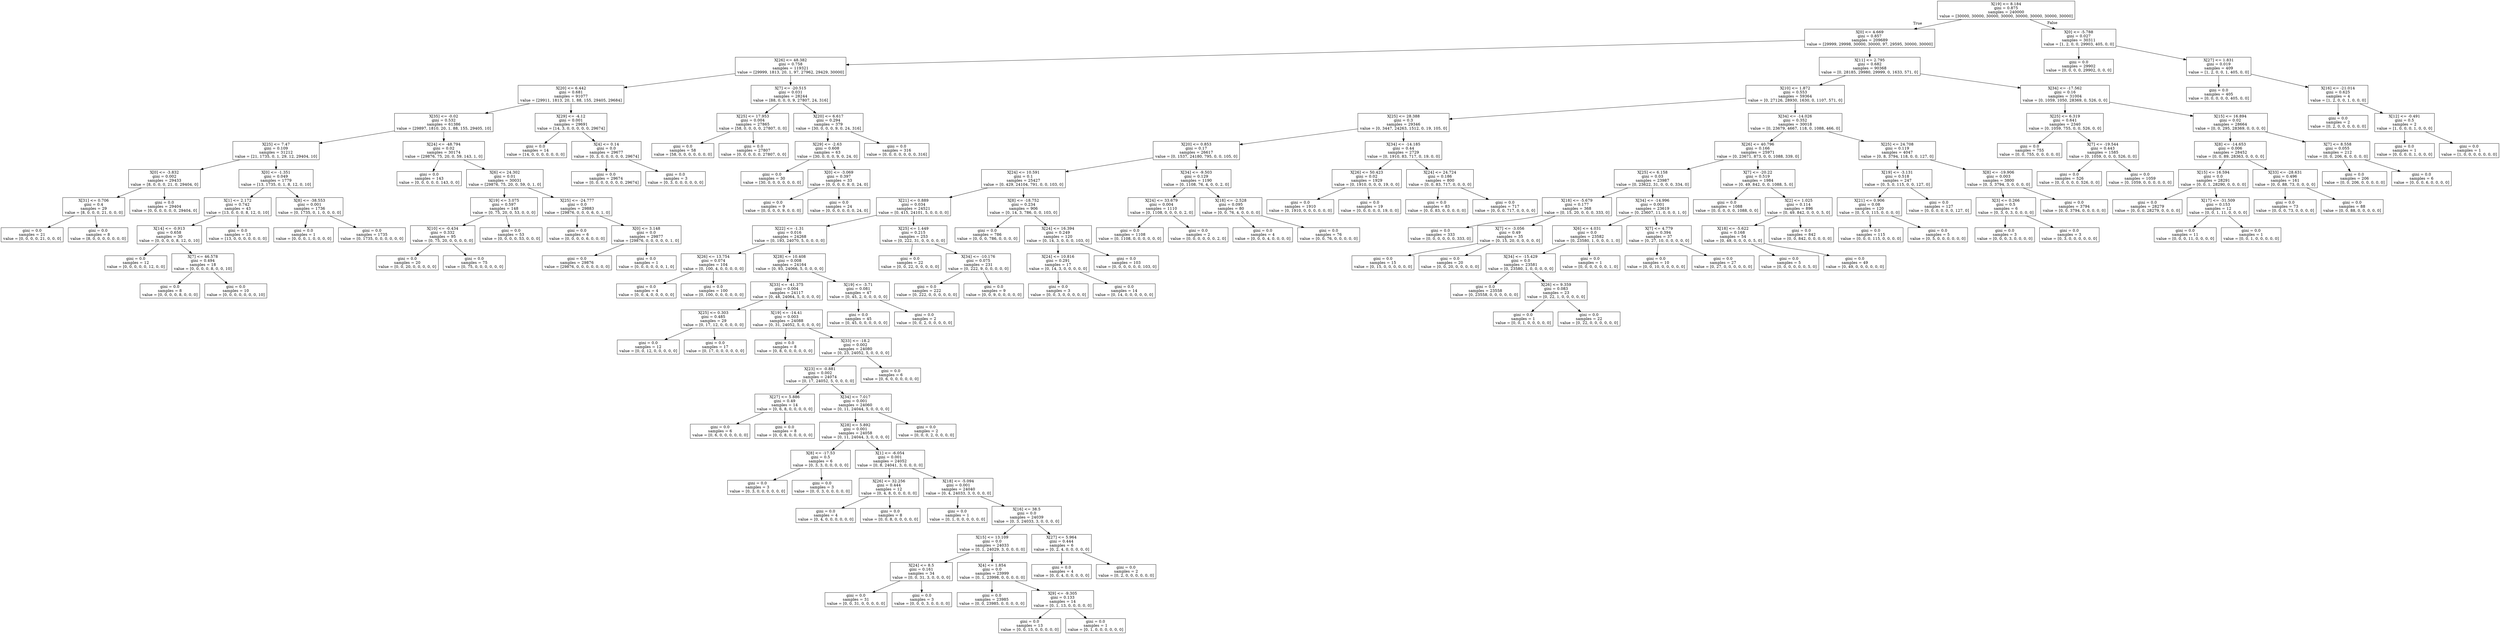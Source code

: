 digraph Tree {
node [shape=box] ;
0 [label="X[19] <= 8.184\ngini = 0.875\nsamples = 240000\nvalue = [30000, 30000, 30000, 30000, 30000, 30000, 30000, 30000]"] ;
1 [label="X[0] <= 4.669\ngini = 0.857\nsamples = 209689\nvalue = [29999, 29998, 30000, 30000, 97, 29595, 30000, 30000]"] ;
0 -> 1 [labeldistance=2.5, labelangle=45, headlabel="True"] ;
2 [label="X[26] <= 48.382\ngini = 0.758\nsamples = 119321\nvalue = [29999, 1813, 20, 1, 97, 27962, 29429, 30000]"] ;
1 -> 2 ;
3 [label="X[20] <= 6.442\ngini = 0.681\nsamples = 91077\nvalue = [29911, 1813, 20, 1, 88, 155, 29405, 29684]"] ;
2 -> 3 ;
4 [label="X[35] <= -0.02\ngini = 0.532\nsamples = 61386\nvalue = [29897, 1810, 20, 1, 88, 155, 29405, 10]"] ;
3 -> 4 ;
5 [label="X[25] <= 7.47\ngini = 0.109\nsamples = 31212\nvalue = [21, 1735, 0, 1, 29, 12, 29404, 10]"] ;
4 -> 5 ;
6 [label="X[0] <= -3.832\ngini = 0.002\nsamples = 29433\nvalue = [8, 0, 0, 0, 21, 0, 29404, 0]"] ;
5 -> 6 ;
7 [label="X[31] <= 0.706\ngini = 0.4\nsamples = 29\nvalue = [8, 0, 0, 0, 21, 0, 0, 0]"] ;
6 -> 7 ;
8 [label="gini = 0.0\nsamples = 21\nvalue = [0, 0, 0, 0, 21, 0, 0, 0]"] ;
7 -> 8 ;
9 [label="gini = 0.0\nsamples = 8\nvalue = [8, 0, 0, 0, 0, 0, 0, 0]"] ;
7 -> 9 ;
10 [label="gini = 0.0\nsamples = 29404\nvalue = [0, 0, 0, 0, 0, 0, 29404, 0]"] ;
6 -> 10 ;
11 [label="X[0] <= -1.351\ngini = 0.049\nsamples = 1779\nvalue = [13, 1735, 0, 1, 8, 12, 0, 10]"] ;
5 -> 11 ;
12 [label="X[1] <= 2.172\ngini = 0.742\nsamples = 43\nvalue = [13, 0, 0, 0, 8, 12, 0, 10]"] ;
11 -> 12 ;
13 [label="X[14] <= -0.913\ngini = 0.658\nsamples = 30\nvalue = [0, 0, 0, 0, 8, 12, 0, 10]"] ;
12 -> 13 ;
14 [label="gini = 0.0\nsamples = 12\nvalue = [0, 0, 0, 0, 0, 12, 0, 0]"] ;
13 -> 14 ;
15 [label="X[7] <= 46.578\ngini = 0.494\nsamples = 18\nvalue = [0, 0, 0, 0, 8, 0, 0, 10]"] ;
13 -> 15 ;
16 [label="gini = 0.0\nsamples = 8\nvalue = [0, 0, 0, 0, 8, 0, 0, 0]"] ;
15 -> 16 ;
17 [label="gini = 0.0\nsamples = 10\nvalue = [0, 0, 0, 0, 0, 0, 0, 10]"] ;
15 -> 17 ;
18 [label="gini = 0.0\nsamples = 13\nvalue = [13, 0, 0, 0, 0, 0, 0, 0]"] ;
12 -> 18 ;
19 [label="X[8] <= -38.553\ngini = 0.001\nsamples = 1736\nvalue = [0, 1735, 0, 1, 0, 0, 0, 0]"] ;
11 -> 19 ;
20 [label="gini = 0.0\nsamples = 1\nvalue = [0, 0, 0, 1, 0, 0, 0, 0]"] ;
19 -> 20 ;
21 [label="gini = 0.0\nsamples = 1735\nvalue = [0, 1735, 0, 0, 0, 0, 0, 0]"] ;
19 -> 21 ;
22 [label="X[24] <= -48.794\ngini = 0.02\nsamples = 30174\nvalue = [29876, 75, 20, 0, 59, 143, 1, 0]"] ;
4 -> 22 ;
23 [label="gini = 0.0\nsamples = 143\nvalue = [0, 0, 0, 0, 0, 143, 0, 0]"] ;
22 -> 23 ;
24 [label="X[6] <= 24.302\ngini = 0.01\nsamples = 30031\nvalue = [29876, 75, 20, 0, 59, 0, 1, 0]"] ;
22 -> 24 ;
25 [label="X[19] <= 3.075\ngini = 0.597\nsamples = 148\nvalue = [0, 75, 20, 0, 53, 0, 0, 0]"] ;
24 -> 25 ;
26 [label="X[10] <= -0.434\ngini = 0.332\nsamples = 95\nvalue = [0, 75, 20, 0, 0, 0, 0, 0]"] ;
25 -> 26 ;
27 [label="gini = 0.0\nsamples = 20\nvalue = [0, 0, 20, 0, 0, 0, 0, 0]"] ;
26 -> 27 ;
28 [label="gini = 0.0\nsamples = 75\nvalue = [0, 75, 0, 0, 0, 0, 0, 0]"] ;
26 -> 28 ;
29 [label="gini = 0.0\nsamples = 53\nvalue = [0, 0, 0, 0, 53, 0, 0, 0]"] ;
25 -> 29 ;
30 [label="X[25] <= -24.777\ngini = 0.0\nsamples = 29883\nvalue = [29876, 0, 0, 0, 6, 0, 1, 0]"] ;
24 -> 30 ;
31 [label="gini = 0.0\nsamples = 6\nvalue = [0, 0, 0, 0, 6, 0, 0, 0]"] ;
30 -> 31 ;
32 [label="X[0] <= 3.148\ngini = 0.0\nsamples = 29877\nvalue = [29876, 0, 0, 0, 0, 0, 1, 0]"] ;
30 -> 32 ;
33 [label="gini = 0.0\nsamples = 29876\nvalue = [29876, 0, 0, 0, 0, 0, 0, 0]"] ;
32 -> 33 ;
34 [label="gini = 0.0\nsamples = 1\nvalue = [0, 0, 0, 0, 0, 0, 1, 0]"] ;
32 -> 34 ;
35 [label="X[29] <= -4.12\ngini = 0.001\nsamples = 29691\nvalue = [14, 3, 0, 0, 0, 0, 0, 29674]"] ;
3 -> 35 ;
36 [label="gini = 0.0\nsamples = 14\nvalue = [14, 0, 0, 0, 0, 0, 0, 0]"] ;
35 -> 36 ;
37 [label="X[4] <= 0.14\ngini = 0.0\nsamples = 29677\nvalue = [0, 3, 0, 0, 0, 0, 0, 29674]"] ;
35 -> 37 ;
38 [label="gini = 0.0\nsamples = 29674\nvalue = [0, 0, 0, 0, 0, 0, 0, 29674]"] ;
37 -> 38 ;
39 [label="gini = 0.0\nsamples = 3\nvalue = [0, 3, 0, 0, 0, 0, 0, 0]"] ;
37 -> 39 ;
40 [label="X[7] <= -20.515\ngini = 0.031\nsamples = 28244\nvalue = [88, 0, 0, 0, 9, 27807, 24, 316]"] ;
2 -> 40 ;
41 [label="X[25] <= 17.953\ngini = 0.004\nsamples = 27865\nvalue = [58, 0, 0, 0, 0, 27807, 0, 0]"] ;
40 -> 41 ;
42 [label="gini = 0.0\nsamples = 58\nvalue = [58, 0, 0, 0, 0, 0, 0, 0]"] ;
41 -> 42 ;
43 [label="gini = 0.0\nsamples = 27807\nvalue = [0, 0, 0, 0, 0, 27807, 0, 0]"] ;
41 -> 43 ;
44 [label="X[20] <= 6.617\ngini = 0.294\nsamples = 379\nvalue = [30, 0, 0, 0, 9, 0, 24, 316]"] ;
40 -> 44 ;
45 [label="X[29] <= -2.63\ngini = 0.608\nsamples = 63\nvalue = [30, 0, 0, 0, 9, 0, 24, 0]"] ;
44 -> 45 ;
46 [label="gini = 0.0\nsamples = 30\nvalue = [30, 0, 0, 0, 0, 0, 0, 0]"] ;
45 -> 46 ;
47 [label="X[0] <= -3.069\ngini = 0.397\nsamples = 33\nvalue = [0, 0, 0, 0, 9, 0, 24, 0]"] ;
45 -> 47 ;
48 [label="gini = 0.0\nsamples = 9\nvalue = [0, 0, 0, 0, 9, 0, 0, 0]"] ;
47 -> 48 ;
49 [label="gini = 0.0\nsamples = 24\nvalue = [0, 0, 0, 0, 0, 0, 24, 0]"] ;
47 -> 49 ;
50 [label="gini = 0.0\nsamples = 316\nvalue = [0, 0, 0, 0, 0, 0, 0, 316]"] ;
44 -> 50 ;
51 [label="X[11] <= 2.795\ngini = 0.682\nsamples = 90368\nvalue = [0, 28185, 29980, 29999, 0, 1633, 571, 0]"] ;
1 -> 51 ;
52 [label="X[10] <= 1.872\ngini = 0.553\nsamples = 59364\nvalue = [0, 27126, 28930, 1630, 0, 1107, 571, 0]"] ;
51 -> 52 ;
53 [label="X[25] <= 28.388\ngini = 0.3\nsamples = 29346\nvalue = [0, 3447, 24263, 1512, 0, 19, 105, 0]"] ;
52 -> 53 ;
54 [label="X[20] <= 0.853\ngini = 0.17\nsamples = 26617\nvalue = [0, 1537, 24180, 795, 0, 0, 105, 0]"] ;
53 -> 54 ;
55 [label="X[24] <= 10.591\ngini = 0.1\nsamples = 25427\nvalue = [0, 429, 24104, 791, 0, 0, 103, 0]"] ;
54 -> 55 ;
56 [label="X[21] <= 0.889\ngini = 0.034\nsamples = 24521\nvalue = [0, 415, 24101, 5, 0, 0, 0, 0]"] ;
55 -> 56 ;
57 [label="X[22] <= -1.31\ngini = 0.016\nsamples = 24268\nvalue = [0, 193, 24070, 5, 0, 0, 0, 0]"] ;
56 -> 57 ;
58 [label="X[26] <= 13.754\ngini = 0.074\nsamples = 104\nvalue = [0, 100, 4, 0, 0, 0, 0, 0]"] ;
57 -> 58 ;
59 [label="gini = 0.0\nsamples = 4\nvalue = [0, 0, 4, 0, 0, 0, 0, 0]"] ;
58 -> 59 ;
60 [label="gini = 0.0\nsamples = 100\nvalue = [0, 100, 0, 0, 0, 0, 0, 0]"] ;
58 -> 60 ;
61 [label="X[28] <= 10.408\ngini = 0.008\nsamples = 24164\nvalue = [0, 93, 24066, 5, 0, 0, 0, 0]"] ;
57 -> 61 ;
62 [label="X[33] <= -41.375\ngini = 0.004\nsamples = 24117\nvalue = [0, 48, 24064, 5, 0, 0, 0, 0]"] ;
61 -> 62 ;
63 [label="X[25] <= 0.303\ngini = 0.485\nsamples = 29\nvalue = [0, 17, 12, 0, 0, 0, 0, 0]"] ;
62 -> 63 ;
64 [label="gini = 0.0\nsamples = 12\nvalue = [0, 0, 12, 0, 0, 0, 0, 0]"] ;
63 -> 64 ;
65 [label="gini = 0.0\nsamples = 17\nvalue = [0, 17, 0, 0, 0, 0, 0, 0]"] ;
63 -> 65 ;
66 [label="X[19] <= -14.41\ngini = 0.003\nsamples = 24088\nvalue = [0, 31, 24052, 5, 0, 0, 0, 0]"] ;
62 -> 66 ;
67 [label="gini = 0.0\nsamples = 8\nvalue = [0, 8, 0, 0, 0, 0, 0, 0]"] ;
66 -> 67 ;
68 [label="X[33] <= -18.2\ngini = 0.002\nsamples = 24080\nvalue = [0, 23, 24052, 5, 0, 0, 0, 0]"] ;
66 -> 68 ;
69 [label="X[23] <= -0.881\ngini = 0.002\nsamples = 24074\nvalue = [0, 17, 24052, 5, 0, 0, 0, 0]"] ;
68 -> 69 ;
70 [label="X[27] <= 5.886\ngini = 0.49\nsamples = 14\nvalue = [0, 6, 8, 0, 0, 0, 0, 0]"] ;
69 -> 70 ;
71 [label="gini = 0.0\nsamples = 6\nvalue = [0, 6, 0, 0, 0, 0, 0, 0]"] ;
70 -> 71 ;
72 [label="gini = 0.0\nsamples = 8\nvalue = [0, 0, 8, 0, 0, 0, 0, 0]"] ;
70 -> 72 ;
73 [label="X[34] <= 7.017\ngini = 0.001\nsamples = 24060\nvalue = [0, 11, 24044, 5, 0, 0, 0, 0]"] ;
69 -> 73 ;
74 [label="X[28] <= 5.892\ngini = 0.001\nsamples = 24058\nvalue = [0, 11, 24044, 3, 0, 0, 0, 0]"] ;
73 -> 74 ;
75 [label="X[8] <= -17.53\ngini = 0.5\nsamples = 6\nvalue = [0, 3, 3, 0, 0, 0, 0, 0]"] ;
74 -> 75 ;
76 [label="gini = 0.0\nsamples = 3\nvalue = [0, 3, 0, 0, 0, 0, 0, 0]"] ;
75 -> 76 ;
77 [label="gini = 0.0\nsamples = 3\nvalue = [0, 0, 3, 0, 0, 0, 0, 0]"] ;
75 -> 77 ;
78 [label="X[1] <= -6.054\ngini = 0.001\nsamples = 24052\nvalue = [0, 8, 24041, 3, 0, 0, 0, 0]"] ;
74 -> 78 ;
79 [label="X[26] <= 32.256\ngini = 0.444\nsamples = 12\nvalue = [0, 4, 8, 0, 0, 0, 0, 0]"] ;
78 -> 79 ;
80 [label="gini = 0.0\nsamples = 4\nvalue = [0, 4, 0, 0, 0, 0, 0, 0]"] ;
79 -> 80 ;
81 [label="gini = 0.0\nsamples = 8\nvalue = [0, 0, 8, 0, 0, 0, 0, 0]"] ;
79 -> 81 ;
82 [label="X[18] <= -5.094\ngini = 0.001\nsamples = 24040\nvalue = [0, 4, 24033, 3, 0, 0, 0, 0]"] ;
78 -> 82 ;
83 [label="gini = 0.0\nsamples = 1\nvalue = [0, 1, 0, 0, 0, 0, 0, 0]"] ;
82 -> 83 ;
84 [label="X[16] <= 38.5\ngini = 0.0\nsamples = 24039\nvalue = [0, 3, 24033, 3, 0, 0, 0, 0]"] ;
82 -> 84 ;
85 [label="X[15] <= 13.109\ngini = 0.0\nsamples = 24033\nvalue = [0, 1, 24029, 3, 0, 0, 0, 0]"] ;
84 -> 85 ;
86 [label="X[24] <= 8.5\ngini = 0.161\nsamples = 34\nvalue = [0, 0, 31, 3, 0, 0, 0, 0]"] ;
85 -> 86 ;
87 [label="gini = 0.0\nsamples = 31\nvalue = [0, 0, 31, 0, 0, 0, 0, 0]"] ;
86 -> 87 ;
88 [label="gini = 0.0\nsamples = 3\nvalue = [0, 0, 0, 3, 0, 0, 0, 0]"] ;
86 -> 88 ;
89 [label="X[4] <= 1.854\ngini = 0.0\nsamples = 23999\nvalue = [0, 1, 23998, 0, 0, 0, 0, 0]"] ;
85 -> 89 ;
90 [label="gini = 0.0\nsamples = 23985\nvalue = [0, 0, 23985, 0, 0, 0, 0, 0]"] ;
89 -> 90 ;
91 [label="X[9] <= -9.305\ngini = 0.133\nsamples = 14\nvalue = [0, 1, 13, 0, 0, 0, 0, 0]"] ;
89 -> 91 ;
92 [label="gini = 0.0\nsamples = 13\nvalue = [0, 0, 13, 0, 0, 0, 0, 0]"] ;
91 -> 92 ;
93 [label="gini = 0.0\nsamples = 1\nvalue = [0, 1, 0, 0, 0, 0, 0, 0]"] ;
91 -> 93 ;
94 [label="X[27] <= 5.964\ngini = 0.444\nsamples = 6\nvalue = [0, 2, 4, 0, 0, 0, 0, 0]"] ;
84 -> 94 ;
95 [label="gini = 0.0\nsamples = 4\nvalue = [0, 0, 4, 0, 0, 0, 0, 0]"] ;
94 -> 95 ;
96 [label="gini = 0.0\nsamples = 2\nvalue = [0, 2, 0, 0, 0, 0, 0, 0]"] ;
94 -> 96 ;
97 [label="gini = 0.0\nsamples = 2\nvalue = [0, 0, 0, 2, 0, 0, 0, 0]"] ;
73 -> 97 ;
98 [label="gini = 0.0\nsamples = 6\nvalue = [0, 6, 0, 0, 0, 0, 0, 0]"] ;
68 -> 98 ;
99 [label="X[19] <= -3.71\ngini = 0.081\nsamples = 47\nvalue = [0, 45, 2, 0, 0, 0, 0, 0]"] ;
61 -> 99 ;
100 [label="gini = 0.0\nsamples = 45\nvalue = [0, 45, 0, 0, 0, 0, 0, 0]"] ;
99 -> 100 ;
101 [label="gini = 0.0\nsamples = 2\nvalue = [0, 0, 2, 0, 0, 0, 0, 0]"] ;
99 -> 101 ;
102 [label="X[25] <= 1.449\ngini = 0.215\nsamples = 253\nvalue = [0, 222, 31, 0, 0, 0, 0, 0]"] ;
56 -> 102 ;
103 [label="gini = 0.0\nsamples = 22\nvalue = [0, 0, 22, 0, 0, 0, 0, 0]"] ;
102 -> 103 ;
104 [label="X[34] <= -10.176\ngini = 0.075\nsamples = 231\nvalue = [0, 222, 9, 0, 0, 0, 0, 0]"] ;
102 -> 104 ;
105 [label="gini = 0.0\nsamples = 222\nvalue = [0, 222, 0, 0, 0, 0, 0, 0]"] ;
104 -> 105 ;
106 [label="gini = 0.0\nsamples = 9\nvalue = [0, 0, 9, 0, 0, 0, 0, 0]"] ;
104 -> 106 ;
107 [label="X[8] <= -18.752\ngini = 0.234\nsamples = 906\nvalue = [0, 14, 3, 786, 0, 0, 103, 0]"] ;
55 -> 107 ;
108 [label="gini = 0.0\nsamples = 786\nvalue = [0, 0, 0, 786, 0, 0, 0, 0]"] ;
107 -> 108 ;
109 [label="X[24] <= 16.394\ngini = 0.249\nsamples = 120\nvalue = [0, 14, 3, 0, 0, 0, 103, 0]"] ;
107 -> 109 ;
110 [label="X[24] <= 10.816\ngini = 0.291\nsamples = 17\nvalue = [0, 14, 3, 0, 0, 0, 0, 0]"] ;
109 -> 110 ;
111 [label="gini = 0.0\nsamples = 3\nvalue = [0, 0, 3, 0, 0, 0, 0, 0]"] ;
110 -> 111 ;
112 [label="gini = 0.0\nsamples = 14\nvalue = [0, 14, 0, 0, 0, 0, 0, 0]"] ;
110 -> 112 ;
113 [label="gini = 0.0\nsamples = 103\nvalue = [0, 0, 0, 0, 0, 0, 103, 0]"] ;
109 -> 113 ;
114 [label="X[34] <= -9.503\ngini = 0.129\nsamples = 1190\nvalue = [0, 1108, 76, 4, 0, 0, 2, 0]"] ;
54 -> 114 ;
115 [label="X[24] <= 33.679\ngini = 0.004\nsamples = 1110\nvalue = [0, 1108, 0, 0, 0, 0, 2, 0]"] ;
114 -> 115 ;
116 [label="gini = 0.0\nsamples = 1108\nvalue = [0, 1108, 0, 0, 0, 0, 0, 0]"] ;
115 -> 116 ;
117 [label="gini = 0.0\nsamples = 2\nvalue = [0, 0, 0, 0, 0, 0, 2, 0]"] ;
115 -> 117 ;
118 [label="X[18] <= -2.528\ngini = 0.095\nsamples = 80\nvalue = [0, 0, 76, 4, 0, 0, 0, 0]"] ;
114 -> 118 ;
119 [label="gini = 0.0\nsamples = 4\nvalue = [0, 0, 0, 4, 0, 0, 0, 0]"] ;
118 -> 119 ;
120 [label="gini = 0.0\nsamples = 76\nvalue = [0, 0, 76, 0, 0, 0, 0, 0]"] ;
118 -> 120 ;
121 [label="X[34] <= -14.185\ngini = 0.44\nsamples = 2729\nvalue = [0, 1910, 83, 717, 0, 19, 0, 0]"] ;
53 -> 121 ;
122 [label="X[26] <= 50.423\ngini = 0.02\nsamples = 1929\nvalue = [0, 1910, 0, 0, 0, 19, 0, 0]"] ;
121 -> 122 ;
123 [label="gini = 0.0\nsamples = 1910\nvalue = [0, 1910, 0, 0, 0, 0, 0, 0]"] ;
122 -> 123 ;
124 [label="gini = 0.0\nsamples = 19\nvalue = [0, 0, 0, 0, 0, 19, 0, 0]"] ;
122 -> 124 ;
125 [label="X[24] <= 24.724\ngini = 0.186\nsamples = 800\nvalue = [0, 0, 83, 717, 0, 0, 0, 0]"] ;
121 -> 125 ;
126 [label="gini = 0.0\nsamples = 83\nvalue = [0, 0, 83, 0, 0, 0, 0, 0]"] ;
125 -> 126 ;
127 [label="gini = 0.0\nsamples = 717\nvalue = [0, 0, 0, 717, 0, 0, 0, 0]"] ;
125 -> 127 ;
128 [label="X[34] <= -14.026\ngini = 0.352\nsamples = 30018\nvalue = [0, 23679, 4667, 118, 0, 1088, 466, 0]"] ;
52 -> 128 ;
129 [label="X[26] <= 40.796\ngini = 0.166\nsamples = 25971\nvalue = [0, 23671, 873, 0, 0, 1088, 339, 0]"] ;
128 -> 129 ;
130 [label="X[25] <= 6.158\ngini = 0.03\nsamples = 23987\nvalue = [0, 23622, 31, 0, 0, 0, 334, 0]"] ;
129 -> 130 ;
131 [label="X[18] <= -5.679\ngini = 0.177\nsamples = 368\nvalue = [0, 15, 20, 0, 0, 0, 333, 0]"] ;
130 -> 131 ;
132 [label="gini = 0.0\nsamples = 333\nvalue = [0, 0, 0, 0, 0, 0, 333, 0]"] ;
131 -> 132 ;
133 [label="X[7] <= -3.056\ngini = 0.49\nsamples = 35\nvalue = [0, 15, 20, 0, 0, 0, 0, 0]"] ;
131 -> 133 ;
134 [label="gini = 0.0\nsamples = 15\nvalue = [0, 15, 0, 0, 0, 0, 0, 0]"] ;
133 -> 134 ;
135 [label="gini = 0.0\nsamples = 20\nvalue = [0, 0, 20, 0, 0, 0, 0, 0]"] ;
133 -> 135 ;
136 [label="X[34] <= -14.996\ngini = 0.001\nsamples = 23619\nvalue = [0, 23607, 11, 0, 0, 0, 1, 0]"] ;
130 -> 136 ;
137 [label="X[6] <= 4.031\ngini = 0.0\nsamples = 23582\nvalue = [0, 23580, 1, 0, 0, 0, 1, 0]"] ;
136 -> 137 ;
138 [label="X[34] <= -15.429\ngini = 0.0\nsamples = 23581\nvalue = [0, 23580, 1, 0, 0, 0, 0, 0]"] ;
137 -> 138 ;
139 [label="gini = 0.0\nsamples = 23558\nvalue = [0, 23558, 0, 0, 0, 0, 0, 0]"] ;
138 -> 139 ;
140 [label="X[26] <= 9.359\ngini = 0.083\nsamples = 23\nvalue = [0, 22, 1, 0, 0, 0, 0, 0]"] ;
138 -> 140 ;
141 [label="gini = 0.0\nsamples = 1\nvalue = [0, 0, 1, 0, 0, 0, 0, 0]"] ;
140 -> 141 ;
142 [label="gini = 0.0\nsamples = 22\nvalue = [0, 22, 0, 0, 0, 0, 0, 0]"] ;
140 -> 142 ;
143 [label="gini = 0.0\nsamples = 1\nvalue = [0, 0, 0, 0, 0, 0, 1, 0]"] ;
137 -> 143 ;
144 [label="X[7] <= 4.779\ngini = 0.394\nsamples = 37\nvalue = [0, 27, 10, 0, 0, 0, 0, 0]"] ;
136 -> 144 ;
145 [label="gini = 0.0\nsamples = 10\nvalue = [0, 0, 10, 0, 0, 0, 0, 0]"] ;
144 -> 145 ;
146 [label="gini = 0.0\nsamples = 27\nvalue = [0, 27, 0, 0, 0, 0, 0, 0]"] ;
144 -> 146 ;
147 [label="X[7] <= -20.22\ngini = 0.519\nsamples = 1984\nvalue = [0, 49, 842, 0, 0, 1088, 5, 0]"] ;
129 -> 147 ;
148 [label="gini = 0.0\nsamples = 1088\nvalue = [0, 0, 0, 0, 0, 1088, 0, 0]"] ;
147 -> 148 ;
149 [label="X[2] <= 1.025\ngini = 0.114\nsamples = 896\nvalue = [0, 49, 842, 0, 0, 0, 5, 0]"] ;
147 -> 149 ;
150 [label="X[18] <= -5.622\ngini = 0.168\nsamples = 54\nvalue = [0, 49, 0, 0, 0, 0, 5, 0]"] ;
149 -> 150 ;
151 [label="gini = 0.0\nsamples = 5\nvalue = [0, 0, 0, 0, 0, 0, 5, 0]"] ;
150 -> 151 ;
152 [label="gini = 0.0\nsamples = 49\nvalue = [0, 49, 0, 0, 0, 0, 0, 0]"] ;
150 -> 152 ;
153 [label="gini = 0.0\nsamples = 842\nvalue = [0, 0, 842, 0, 0, 0, 0, 0]"] ;
149 -> 153 ;
154 [label="X[25] <= 24.708\ngini = 0.119\nsamples = 4047\nvalue = [0, 8, 3794, 118, 0, 0, 127, 0]"] ;
128 -> 154 ;
155 [label="X[19] <= -3.131\ngini = 0.518\nsamples = 247\nvalue = [0, 5, 0, 115, 0, 0, 127, 0]"] ;
154 -> 155 ;
156 [label="X[21] <= 0.906\ngini = 0.08\nsamples = 120\nvalue = [0, 5, 0, 115, 0, 0, 0, 0]"] ;
155 -> 156 ;
157 [label="gini = 0.0\nsamples = 115\nvalue = [0, 0, 0, 115, 0, 0, 0, 0]"] ;
156 -> 157 ;
158 [label="gini = 0.0\nsamples = 5\nvalue = [0, 5, 0, 0, 0, 0, 0, 0]"] ;
156 -> 158 ;
159 [label="gini = 0.0\nsamples = 127\nvalue = [0, 0, 0, 0, 0, 0, 127, 0]"] ;
155 -> 159 ;
160 [label="X[8] <= -19.906\ngini = 0.003\nsamples = 3800\nvalue = [0, 3, 3794, 3, 0, 0, 0, 0]"] ;
154 -> 160 ;
161 [label="X[3] <= 0.266\ngini = 0.5\nsamples = 6\nvalue = [0, 3, 0, 3, 0, 0, 0, 0]"] ;
160 -> 161 ;
162 [label="gini = 0.0\nsamples = 3\nvalue = [0, 0, 0, 3, 0, 0, 0, 0]"] ;
161 -> 162 ;
163 [label="gini = 0.0\nsamples = 3\nvalue = [0, 3, 0, 0, 0, 0, 0, 0]"] ;
161 -> 163 ;
164 [label="gini = 0.0\nsamples = 3794\nvalue = [0, 0, 3794, 0, 0, 0, 0, 0]"] ;
160 -> 164 ;
165 [label="X[34] <= -17.562\ngini = 0.16\nsamples = 31004\nvalue = [0, 1059, 1050, 28369, 0, 526, 0, 0]"] ;
51 -> 165 ;
166 [label="X[25] <= 6.319\ngini = 0.641\nsamples = 2340\nvalue = [0, 1059, 755, 0, 0, 526, 0, 0]"] ;
165 -> 166 ;
167 [label="gini = 0.0\nsamples = 755\nvalue = [0, 0, 755, 0, 0, 0, 0, 0]"] ;
166 -> 167 ;
168 [label="X[7] <= -19.544\ngini = 0.443\nsamples = 1585\nvalue = [0, 1059, 0, 0, 0, 526, 0, 0]"] ;
166 -> 168 ;
169 [label="gini = 0.0\nsamples = 526\nvalue = [0, 0, 0, 0, 0, 526, 0, 0]"] ;
168 -> 169 ;
170 [label="gini = 0.0\nsamples = 1059\nvalue = [0, 1059, 0, 0, 0, 0, 0, 0]"] ;
168 -> 170 ;
171 [label="X[15] <= 16.894\ngini = 0.02\nsamples = 28664\nvalue = [0, 0, 295, 28369, 0, 0, 0, 0]"] ;
165 -> 171 ;
172 [label="X[8] <= -14.653\ngini = 0.006\nsamples = 28452\nvalue = [0, 0, 89, 28363, 0, 0, 0, 0]"] ;
171 -> 172 ;
173 [label="X[15] <= 16.594\ngini = 0.0\nsamples = 28291\nvalue = [0, 0, 1, 28290, 0, 0, 0, 0]"] ;
172 -> 173 ;
174 [label="gini = 0.0\nsamples = 28279\nvalue = [0, 0, 0, 28279, 0, 0, 0, 0]"] ;
173 -> 174 ;
175 [label="X[17] <= -31.509\ngini = 0.153\nsamples = 12\nvalue = [0, 0, 1, 11, 0, 0, 0, 0]"] ;
173 -> 175 ;
176 [label="gini = 0.0\nsamples = 11\nvalue = [0, 0, 0, 11, 0, 0, 0, 0]"] ;
175 -> 176 ;
177 [label="gini = 0.0\nsamples = 1\nvalue = [0, 0, 1, 0, 0, 0, 0, 0]"] ;
175 -> 177 ;
178 [label="X[33] <= -28.631\ngini = 0.496\nsamples = 161\nvalue = [0, 0, 88, 73, 0, 0, 0, 0]"] ;
172 -> 178 ;
179 [label="gini = 0.0\nsamples = 73\nvalue = [0, 0, 0, 73, 0, 0, 0, 0]"] ;
178 -> 179 ;
180 [label="gini = 0.0\nsamples = 88\nvalue = [0, 0, 88, 0, 0, 0, 0, 0]"] ;
178 -> 180 ;
181 [label="X[7] <= 8.558\ngini = 0.055\nsamples = 212\nvalue = [0, 0, 206, 6, 0, 0, 0, 0]"] ;
171 -> 181 ;
182 [label="gini = 0.0\nsamples = 206\nvalue = [0, 0, 206, 0, 0, 0, 0, 0]"] ;
181 -> 182 ;
183 [label="gini = 0.0\nsamples = 6\nvalue = [0, 0, 0, 6, 0, 0, 0, 0]"] ;
181 -> 183 ;
184 [label="X[0] <= -5.788\ngini = 0.027\nsamples = 30311\nvalue = [1, 2, 0, 0, 29903, 405, 0, 0]"] ;
0 -> 184 [labeldistance=2.5, labelangle=-45, headlabel="False"] ;
185 [label="gini = 0.0\nsamples = 29902\nvalue = [0, 0, 0, 0, 29902, 0, 0, 0]"] ;
184 -> 185 ;
186 [label="X[27] <= 1.831\ngini = 0.019\nsamples = 409\nvalue = [1, 2, 0, 0, 1, 405, 0, 0]"] ;
184 -> 186 ;
187 [label="gini = 0.0\nsamples = 405\nvalue = [0, 0, 0, 0, 0, 405, 0, 0]"] ;
186 -> 187 ;
188 [label="X[16] <= -21.014\ngini = 0.625\nsamples = 4\nvalue = [1, 2, 0, 0, 1, 0, 0, 0]"] ;
186 -> 188 ;
189 [label="gini = 0.0\nsamples = 2\nvalue = [0, 2, 0, 0, 0, 0, 0, 0]"] ;
188 -> 189 ;
190 [label="X[12] <= -0.491\ngini = 0.5\nsamples = 2\nvalue = [1, 0, 0, 0, 1, 0, 0, 0]"] ;
188 -> 190 ;
191 [label="gini = 0.0\nsamples = 1\nvalue = [0, 0, 0, 0, 1, 0, 0, 0]"] ;
190 -> 191 ;
192 [label="gini = 0.0\nsamples = 1\nvalue = [1, 0, 0, 0, 0, 0, 0, 0]"] ;
190 -> 192 ;
}